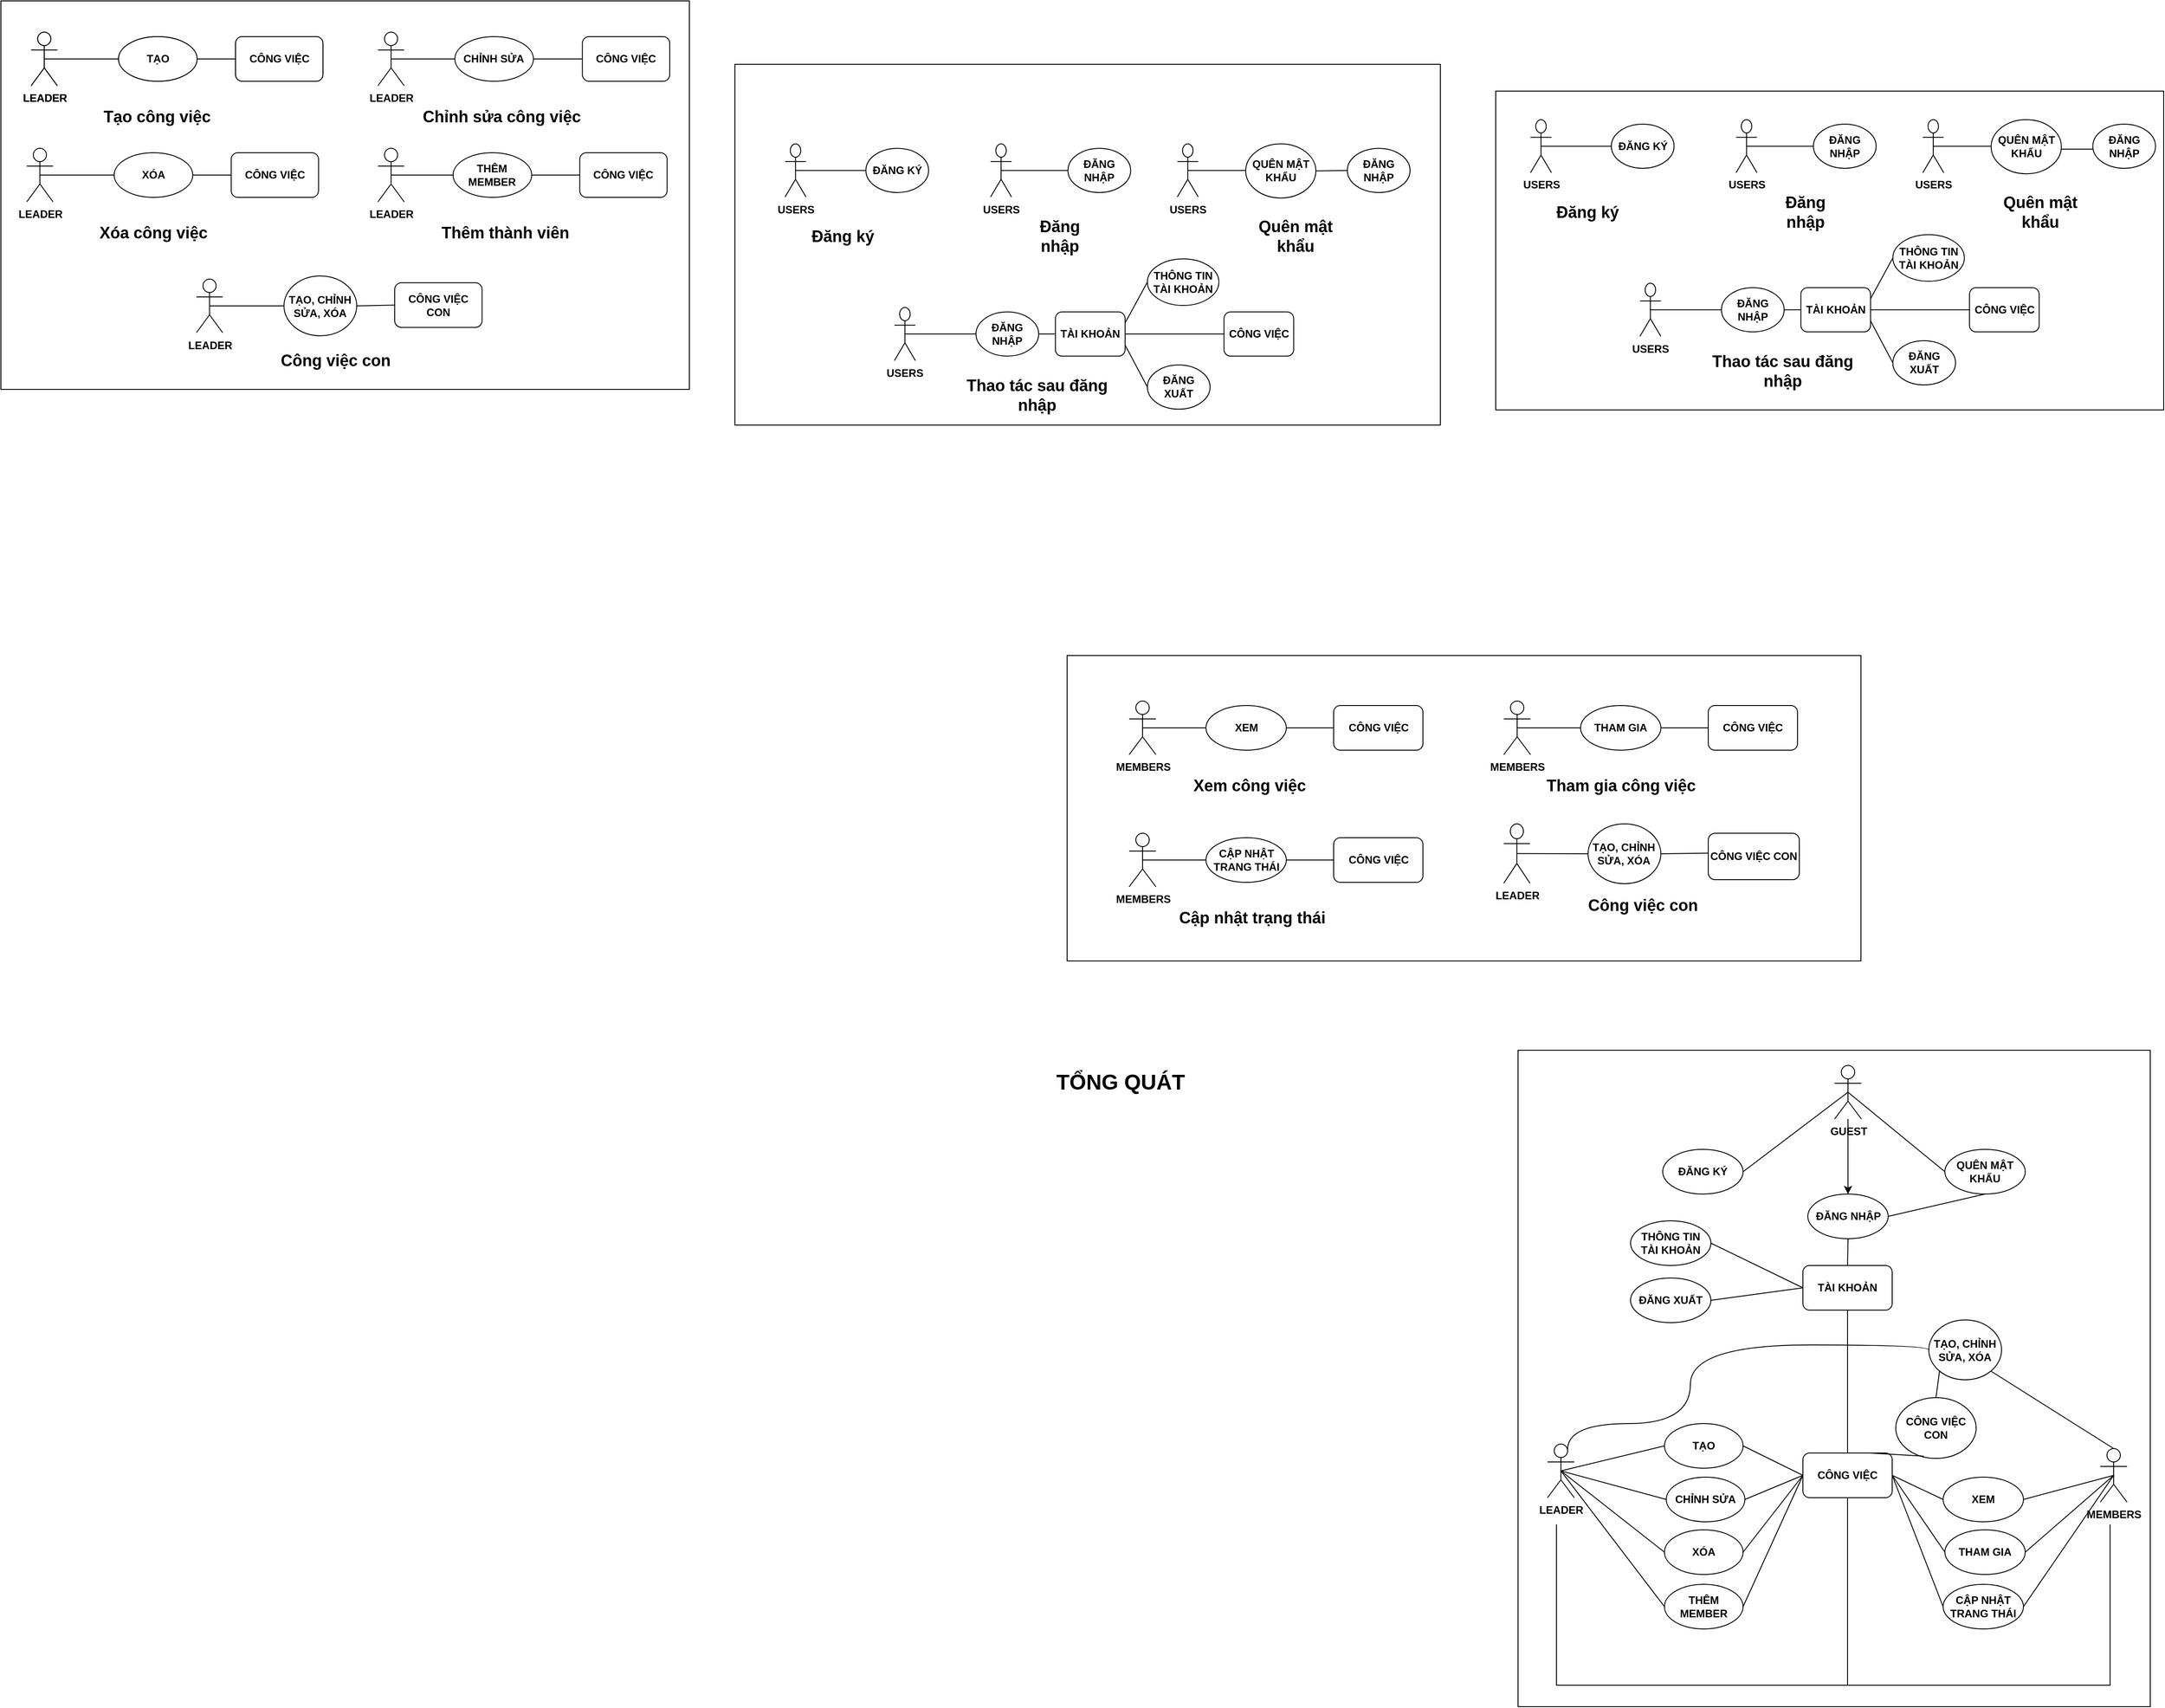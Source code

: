 <mxfile version="24.7.17">
  <diagram name="Trang-1" id="Cjf59mMrRFcgfrY6k5yc">
    <mxGraphModel dx="1932" dy="1755" grid="0" gridSize="10" guides="1" tooltips="1" connect="1" arrows="1" fold="1" page="1" pageScale="1" pageWidth="827" pageHeight="1169" math="0" shadow="0">
      <root>
        <mxCell id="0" />
        <mxCell id="1" parent="0" />
        <mxCell id="7dTrMl_9M9q2_53pHw2a-132" value="" style="rounded=0;whiteSpace=wrap;html=1;" vertex="1" parent="1">
          <mxGeometry x="382" y="-261" width="889" height="342" as="geometry" />
        </mxCell>
        <mxCell id="7dTrMl_9M9q2_53pHw2a-129" value="" style="rounded=0;whiteSpace=wrap;html=1;" vertex="1" parent="1">
          <mxGeometry x="-812" y="-994" width="771" height="435" as="geometry" />
        </mxCell>
        <mxCell id="7dTrMl_9M9q2_53pHw2a-115" value="" style="rounded=0;whiteSpace=wrap;html=1;" vertex="1" parent="1">
          <mxGeometry x="862" y="-893" width="748" height="357" as="geometry" />
        </mxCell>
        <mxCell id="T9U4SRybi1oTdA9EFfTc-88" value="MEMBERS" style="shape=umlActor;verticalLabelPosition=bottom;verticalAlign=top;html=1;outlineConnect=0;fontStyle=1;labelBackgroundColor=none;rounded=1;" parent="1" vertex="1">
          <mxGeometry x="451.5" y="-210" width="30" height="60" as="geometry" />
        </mxCell>
        <mxCell id="T9U4SRybi1oTdA9EFfTc-89" value="XEM" style="ellipse;whiteSpace=wrap;html=1;fontStyle=1;labelBackgroundColor=none;rounded=1;" parent="1" vertex="1">
          <mxGeometry x="537.5" y="-205" width="90" height="50" as="geometry" />
        </mxCell>
        <mxCell id="T9U4SRybi1oTdA9EFfTc-90" value="&lt;b&gt;CÔNG VIỆC&lt;/b&gt;" style="rounded=1;whiteSpace=wrap;html=1;labelBackgroundColor=none;" parent="1" vertex="1">
          <mxGeometry x="680.5" y="-205" width="100" height="50" as="geometry" />
        </mxCell>
        <mxCell id="T9U4SRybi1oTdA9EFfTc-98" value="" style="endArrow=none;html=1;rounded=0;exitX=0.5;exitY=0.5;exitDx=0;exitDy=0;exitPerimeter=0;entryX=0;entryY=0.5;entryDx=0;entryDy=0;" parent="1" source="T9U4SRybi1oTdA9EFfTc-88" target="T9U4SRybi1oTdA9EFfTc-89" edge="1">
          <mxGeometry width="50" height="50" relative="1" as="geometry">
            <mxPoint x="821.5" y="-210" as="sourcePoint" />
            <mxPoint x="871.5" y="-260" as="targetPoint" />
          </mxGeometry>
        </mxCell>
        <mxCell id="T9U4SRybi1oTdA9EFfTc-99" value="" style="endArrow=none;html=1;rounded=0;exitX=1;exitY=0.5;exitDx=0;exitDy=0;entryX=0;entryY=0.5;entryDx=0;entryDy=0;" parent="1" source="T9U4SRybi1oTdA9EFfTc-89" target="T9U4SRybi1oTdA9EFfTc-90" edge="1">
          <mxGeometry width="50" height="50" relative="1" as="geometry">
            <mxPoint x="821.5" y="-210" as="sourcePoint" />
            <mxPoint x="871.5" y="-260" as="targetPoint" />
          </mxGeometry>
        </mxCell>
        <mxCell id="T9U4SRybi1oTdA9EFfTc-100" value="MEMBERS" style="shape=umlActor;verticalLabelPosition=bottom;verticalAlign=top;html=1;outlineConnect=0;fontStyle=1;labelBackgroundColor=none;rounded=1;" parent="1" vertex="1">
          <mxGeometry x="871" y="-210" width="30" height="60" as="geometry" />
        </mxCell>
        <mxCell id="T9U4SRybi1oTdA9EFfTc-101" value="THAM GIA" style="ellipse;whiteSpace=wrap;html=1;fontStyle=1;labelBackgroundColor=none;rounded=1;" parent="1" vertex="1">
          <mxGeometry x="957" y="-205" width="90" height="50" as="geometry" />
        </mxCell>
        <mxCell id="T9U4SRybi1oTdA9EFfTc-102" value="&lt;b&gt;CÔNG VIỆC&lt;/b&gt;" style="rounded=1;whiteSpace=wrap;html=1;labelBackgroundColor=none;" parent="1" vertex="1">
          <mxGeometry x="1100" y="-205" width="100" height="50" as="geometry" />
        </mxCell>
        <mxCell id="T9U4SRybi1oTdA9EFfTc-103" value="" style="endArrow=none;html=1;rounded=0;exitX=0.5;exitY=0.5;exitDx=0;exitDy=0;exitPerimeter=0;entryX=0;entryY=0.5;entryDx=0;entryDy=0;" parent="1" source="T9U4SRybi1oTdA9EFfTc-100" target="T9U4SRybi1oTdA9EFfTc-101" edge="1">
          <mxGeometry width="50" height="50" relative="1" as="geometry">
            <mxPoint x="1241" y="-210" as="sourcePoint" />
            <mxPoint x="1291" y="-260" as="targetPoint" />
          </mxGeometry>
        </mxCell>
        <mxCell id="T9U4SRybi1oTdA9EFfTc-104" value="" style="endArrow=none;html=1;rounded=0;exitX=1;exitY=0.5;exitDx=0;exitDy=0;entryX=0;entryY=0.5;entryDx=0;entryDy=0;" parent="1" source="T9U4SRybi1oTdA9EFfTc-101" target="T9U4SRybi1oTdA9EFfTc-102" edge="1">
          <mxGeometry width="50" height="50" relative="1" as="geometry">
            <mxPoint x="1241" y="-210" as="sourcePoint" />
            <mxPoint x="1291" y="-260" as="targetPoint" />
          </mxGeometry>
        </mxCell>
        <mxCell id="T9U4SRybi1oTdA9EFfTc-105" value="MEMBERS" style="shape=umlActor;verticalLabelPosition=bottom;verticalAlign=top;html=1;outlineConnect=0;fontStyle=1;labelBackgroundColor=none;rounded=1;" parent="1" vertex="1">
          <mxGeometry x="451.5" y="-62" width="30" height="60" as="geometry" />
        </mxCell>
        <mxCell id="T9U4SRybi1oTdA9EFfTc-106" value="CẬP NHẬT TRANG THÁI" style="ellipse;whiteSpace=wrap;html=1;fontStyle=1;labelBackgroundColor=none;rounded=1;" parent="1" vertex="1">
          <mxGeometry x="537.5" y="-57" width="90" height="50" as="geometry" />
        </mxCell>
        <mxCell id="T9U4SRybi1oTdA9EFfTc-107" value="&lt;b&gt;CÔNG VIỆC&lt;/b&gt;" style="rounded=1;whiteSpace=wrap;html=1;labelBackgroundColor=none;" parent="1" vertex="1">
          <mxGeometry x="680.5" y="-57" width="100" height="50" as="geometry" />
        </mxCell>
        <mxCell id="T9U4SRybi1oTdA9EFfTc-108" value="" style="endArrow=none;html=1;rounded=0;exitX=0.5;exitY=0.5;exitDx=0;exitDy=0;exitPerimeter=0;entryX=0;entryY=0.5;entryDx=0;entryDy=0;" parent="1" source="T9U4SRybi1oTdA9EFfTc-105" target="T9U4SRybi1oTdA9EFfTc-106" edge="1">
          <mxGeometry width="50" height="50" relative="1" as="geometry">
            <mxPoint x="821.5" y="-62" as="sourcePoint" />
            <mxPoint x="871.5" y="-112" as="targetPoint" />
          </mxGeometry>
        </mxCell>
        <mxCell id="T9U4SRybi1oTdA9EFfTc-109" value="" style="endArrow=none;html=1;rounded=0;exitX=1;exitY=0.5;exitDx=0;exitDy=0;entryX=0;entryY=0.5;entryDx=0;entryDy=0;" parent="1" source="T9U4SRybi1oTdA9EFfTc-106" target="T9U4SRybi1oTdA9EFfTc-107" edge="1">
          <mxGeometry width="50" height="50" relative="1" as="geometry">
            <mxPoint x="821.5" y="-62" as="sourcePoint" />
            <mxPoint x="871.5" y="-112" as="targetPoint" />
          </mxGeometry>
        </mxCell>
        <mxCell id="T9U4SRybi1oTdA9EFfTc-110" value="&lt;b&gt;Xem công việc&lt;/b&gt;" style="text;html=1;align=center;verticalAlign=middle;whiteSpace=wrap;rounded=0;fontSize=18;" parent="1" vertex="1">
          <mxGeometry x="481.5" y="-130" width="209" height="30" as="geometry" />
        </mxCell>
        <mxCell id="T9U4SRybi1oTdA9EFfTc-111" value="&lt;b&gt;Tham gia công việc&lt;/b&gt;" style="text;html=1;align=center;verticalAlign=middle;whiteSpace=wrap;rounded=0;fontSize=18;" parent="1" vertex="1">
          <mxGeometry x="897.5" y="-130" width="209" height="30" as="geometry" />
        </mxCell>
        <mxCell id="T9U4SRybi1oTdA9EFfTc-112" value="&lt;b&gt;Cập nhật trạng thái&lt;/b&gt;" style="text;html=1;align=center;verticalAlign=middle;whiteSpace=wrap;rounded=0;fontSize=18;" parent="1" vertex="1">
          <mxGeometry x="485" y="18" width="209" height="30" as="geometry" />
        </mxCell>
        <mxCell id="NyZVsVjCyX6tZCDhZkYl-84" value="&lt;b&gt;TỔNG QUÁT&lt;/b&gt;" style="text;html=1;align=center;verticalAlign=middle;whiteSpace=wrap;rounded=0;fontSize=24;" parent="1" vertex="1">
          <mxGeometry x="273.249" y="202" width="337.509" height="30" as="geometry" />
        </mxCell>
        <mxCell id="7dTrMl_9M9q2_53pHw2a-6" value="" style="group" vertex="1" connectable="0" parent="1">
          <mxGeometry x="10" y="-923" width="790" height="404" as="geometry" />
        </mxCell>
        <mxCell id="7dTrMl_9M9q2_53pHw2a-5" value="" style="rounded=0;whiteSpace=wrap;html=1;" vertex="1" parent="7dTrMl_9M9q2_53pHw2a-6">
          <mxGeometry width="790" height="404" as="geometry" />
        </mxCell>
        <mxCell id="T9U4SRybi1oTdA9EFfTc-4" value="USERS" style="shape=umlActor;verticalLabelPosition=bottom;verticalAlign=top;html=1;outlineConnect=0;fontStyle=1;labelBackgroundColor=none;rounded=1;" parent="7dTrMl_9M9q2_53pHw2a-6" vertex="1">
          <mxGeometry x="56.178" y="89.118" width="23.407" height="59.412" as="geometry" />
        </mxCell>
        <mxCell id="T9U4SRybi1oTdA9EFfTc-6" value="&lt;b&gt;ĐĂNG KÝ&lt;/b&gt;" style="ellipse;whiteSpace=wrap;html=1;labelBackgroundColor=none;rounded=1;" parent="7dTrMl_9M9q2_53pHw2a-6" vertex="1">
          <mxGeometry x="146.686" y="94.069" width="70.222" height="49.51" as="geometry" />
        </mxCell>
        <mxCell id="T9U4SRybi1oTdA9EFfTc-7" value="" style="endArrow=none;html=1;rounded=0;exitX=0.5;exitY=0.5;exitDx=0;exitDy=0;exitPerimeter=0;entryX=0;entryY=0.5;entryDx=0;entryDy=0;" parent="7dTrMl_9M9q2_53pHw2a-6" source="T9U4SRybi1oTdA9EFfTc-4" target="T9U4SRybi1oTdA9EFfTc-6" edge="1">
          <mxGeometry width="50" height="50" relative="1" as="geometry">
            <mxPoint x="100.652" y="99.02" as="sourcePoint" />
            <mxPoint x="139.664" y="49.51" as="targetPoint" />
          </mxGeometry>
        </mxCell>
        <mxCell id="T9U4SRybi1oTdA9EFfTc-10" value="USERS" style="shape=umlActor;verticalLabelPosition=bottom;verticalAlign=top;html=1;outlineConnect=0;fontStyle=1;labelBackgroundColor=none;rounded=1;" parent="7dTrMl_9M9q2_53pHw2a-6" vertex="1">
          <mxGeometry x="286.351" y="89.118" width="23.407" height="59.412" as="geometry" />
        </mxCell>
        <mxCell id="T9U4SRybi1oTdA9EFfTc-12" value="" style="endArrow=none;html=1;rounded=0;exitX=0.5;exitY=0.5;exitDx=0;exitDy=0;exitPerimeter=0;entryX=0;entryY=0.5;entryDx=0;entryDy=0;" parent="7dTrMl_9M9q2_53pHw2a-6" source="T9U4SRybi1oTdA9EFfTc-10" edge="1">
          <mxGeometry width="50" height="50" relative="1" as="geometry">
            <mxPoint x="330.044" y="99.02" as="sourcePoint" />
            <mxPoint x="376.079" y="118.824" as="targetPoint" />
          </mxGeometry>
        </mxCell>
        <mxCell id="T9U4SRybi1oTdA9EFfTc-14" value="&lt;b&gt;ĐĂNG NHẬP&lt;/b&gt;" style="ellipse;whiteSpace=wrap;html=1;labelBackgroundColor=none;rounded=1;" parent="7dTrMl_9M9q2_53pHw2a-6" vertex="1">
          <mxGeometry x="372.958" y="94.069" width="70.222" height="49.51" as="geometry" />
        </mxCell>
        <mxCell id="T9U4SRybi1oTdA9EFfTc-22" value="USERS" style="shape=umlActor;verticalLabelPosition=bottom;verticalAlign=top;html=1;outlineConnect=0;fontStyle=1;labelBackgroundColor=none;rounded=1;" parent="7dTrMl_9M9q2_53pHw2a-6" vertex="1">
          <mxGeometry x="495.457" y="89.118" width="23.407" height="59.412" as="geometry" />
        </mxCell>
        <mxCell id="T9U4SRybi1oTdA9EFfTc-24" value="" style="endArrow=none;html=1;rounded=0;exitX=0.5;exitY=0.5;exitDx=0;exitDy=0;exitPerimeter=0;entryX=0;entryY=0.5;entryDx=0;entryDy=0;" parent="7dTrMl_9M9q2_53pHw2a-6" source="T9U4SRybi1oTdA9EFfTc-22" edge="1">
          <mxGeometry width="50" height="50" relative="1" as="geometry">
            <mxPoint x="537.59" y="99.02" as="sourcePoint" />
            <mxPoint x="583.625" y="118.824" as="targetPoint" />
          </mxGeometry>
        </mxCell>
        <mxCell id="T9U4SRybi1oTdA9EFfTc-26" value="&lt;b&gt;QUÊN MẬT KHẨU&lt;/b&gt;" style="ellipse;whiteSpace=wrap;html=1;labelBackgroundColor=none;rounded=1;" parent="7dTrMl_9M9q2_53pHw2a-6" vertex="1">
          <mxGeometry x="572" y="89.12" width="78.6" height="60.58" as="geometry" />
        </mxCell>
        <mxCell id="T9U4SRybi1oTdA9EFfTc-27" value="&lt;b&gt;ĐĂNG NHẬP&lt;/b&gt;" style="ellipse;whiteSpace=wrap;html=1;labelBackgroundColor=none;rounded=1;" parent="7dTrMl_9M9q2_53pHw2a-6" vertex="1">
          <mxGeometry x="685.837" y="94.069" width="70.222" height="49.51" as="geometry" />
        </mxCell>
        <mxCell id="T9U4SRybi1oTdA9EFfTc-28" value="" style="endArrow=none;html=1;rounded=0;exitX=1;exitY=0.5;exitDx=0;exitDy=0;entryX=0;entryY=0.5;entryDx=0;entryDy=0;" parent="7dTrMl_9M9q2_53pHw2a-6" source="T9U4SRybi1oTdA9EFfTc-26" target="T9U4SRybi1oTdA9EFfTc-27" edge="1">
          <mxGeometry width="50" height="50" relative="1" as="geometry">
            <mxPoint x="654.627" y="74.265" as="sourcePoint" />
            <mxPoint x="693.64" y="24.755" as="targetPoint" />
          </mxGeometry>
        </mxCell>
        <mxCell id="T9U4SRybi1oTdA9EFfTc-29" value="&lt;b style=&quot;font-size: 18px;&quot;&gt;Đăng ký&lt;/b&gt;" style="text;html=1;align=center;verticalAlign=middle;whiteSpace=wrap;rounded=0;fontSize=18;" parent="7dTrMl_9M9q2_53pHw2a-6" vertex="1">
          <mxGeometry x="79.585" y="178.235" width="81.926" height="29.706" as="geometry" />
        </mxCell>
        <mxCell id="T9U4SRybi1oTdA9EFfTc-30" value="&lt;b style=&quot;font-size: 18px;&quot;&gt;Đăng nhập&lt;/b&gt;" style="text;html=1;align=center;verticalAlign=middle;whiteSpace=wrap;rounded=0;fontSize=18;" parent="7dTrMl_9M9q2_53pHw2a-6" vertex="1">
          <mxGeometry x="323.022" y="178.235" width="81.926" height="29.706" as="geometry" />
        </mxCell>
        <mxCell id="T9U4SRybi1oTdA9EFfTc-31" value="&lt;b style=&quot;font-size: 18px;&quot;&gt;Quên mật khẩu&lt;/b&gt;" style="text;html=1;align=center;verticalAlign=middle;whiteSpace=wrap;rounded=0;fontSize=18;" parent="7dTrMl_9M9q2_53pHw2a-6" vertex="1">
          <mxGeometry x="574.652" y="178.235" width="106.114" height="29.706" as="geometry" />
        </mxCell>
        <mxCell id="T9U4SRybi1oTdA9EFfTc-33" value="USERS" style="shape=umlActor;verticalLabelPosition=bottom;verticalAlign=top;html=1;outlineConnect=0;fontStyle=1;labelBackgroundColor=none;rounded=1;" parent="7dTrMl_9M9q2_53pHw2a-6" vertex="1">
          <mxGeometry x="178.677" y="272.304" width="23.407" height="59.412" as="geometry" />
        </mxCell>
        <mxCell id="T9U4SRybi1oTdA9EFfTc-34" value="" style="endArrow=none;html=1;rounded=0;exitX=0.5;exitY=0.5;exitDx=0;exitDy=0;exitPerimeter=0;entryX=0;entryY=0.5;entryDx=0;entryDy=0;" parent="7dTrMl_9M9q2_53pHw2a-6" source="T9U4SRybi1oTdA9EFfTc-33" edge="1">
          <mxGeometry width="50" height="50" relative="1" as="geometry">
            <mxPoint x="191.941" y="257.451" as="sourcePoint" />
            <mxPoint x="273.086" y="302.01" as="targetPoint" />
          </mxGeometry>
        </mxCell>
        <mxCell id="T9U4SRybi1oTdA9EFfTc-36" value="&lt;b&gt;ĐĂNG NHẬP&lt;/b&gt;" style="ellipse;whiteSpace=wrap;html=1;labelBackgroundColor=none;rounded=1;" parent="7dTrMl_9M9q2_53pHw2a-6" vertex="1">
          <mxGeometry x="269.965" y="277.255" width="70.222" height="49.51" as="geometry" />
        </mxCell>
        <mxCell id="T9U4SRybi1oTdA9EFfTc-37" value="&lt;b&gt;TÀI KHOẢN&lt;/b&gt;" style="rounded=1;whiteSpace=wrap;html=1;labelBackgroundColor=none;" parent="7dTrMl_9M9q2_53pHw2a-6" vertex="1">
          <mxGeometry x="358.914" y="277.255" width="78.025" height="49.51" as="geometry" />
        </mxCell>
        <mxCell id="T9U4SRybi1oTdA9EFfTc-38" value="" style="endArrow=none;html=1;rounded=0;exitX=1;exitY=0.5;exitDx=0;exitDy=0;entryX=0;entryY=0.5;entryDx=0;entryDy=0;" parent="7dTrMl_9M9q2_53pHw2a-6" source="T9U4SRybi1oTdA9EFfTc-36" target="T9U4SRybi1oTdA9EFfTc-37" edge="1">
          <mxGeometry width="50" height="50" relative="1" as="geometry">
            <mxPoint x="370.617" y="480.245" as="sourcePoint" />
            <mxPoint x="409.63" y="430.735" as="targetPoint" />
          </mxGeometry>
        </mxCell>
        <mxCell id="T9U4SRybi1oTdA9EFfTc-39" value="THÔNG TIN TÀI KHOẢN" style="ellipse;whiteSpace=wrap;html=1;fontStyle=1;labelBackgroundColor=none;rounded=1;" parent="7dTrMl_9M9q2_53pHw2a-6" vertex="1">
          <mxGeometry x="461.91" y="217.84" width="80.09" height="52.16" as="geometry" />
        </mxCell>
        <mxCell id="T9U4SRybi1oTdA9EFfTc-40" value="ĐĂNG XUẤT" style="ellipse;whiteSpace=wrap;html=1;fontStyle=1;labelBackgroundColor=none;rounded=1;" parent="7dTrMl_9M9q2_53pHw2a-6" vertex="1">
          <mxGeometry x="461.906" y="336.667" width="70.222" height="49.51" as="geometry" />
        </mxCell>
        <mxCell id="T9U4SRybi1oTdA9EFfTc-41" value="" style="endArrow=none;html=1;rounded=0;exitX=1;exitY=0.25;exitDx=0;exitDy=0;entryX=0;entryY=0.5;entryDx=0;entryDy=0;" parent="7dTrMl_9M9q2_53pHw2a-6" source="T9U4SRybi1oTdA9EFfTc-37" target="T9U4SRybi1oTdA9EFfTc-39" edge="1">
          <mxGeometry width="50" height="50" relative="1" as="geometry">
            <mxPoint x="360.474" y="247.549" as="sourcePoint" />
            <mxPoint x="399.486" y="198.039" as="targetPoint" />
          </mxGeometry>
        </mxCell>
        <mxCell id="T9U4SRybi1oTdA9EFfTc-42" value="" style="endArrow=none;html=1;rounded=0;exitX=1;exitY=0.75;exitDx=0;exitDy=0;entryX=0;entryY=0.5;entryDx=0;entryDy=0;" parent="7dTrMl_9M9q2_53pHw2a-6" source="T9U4SRybi1oTdA9EFfTc-37" target="T9U4SRybi1oTdA9EFfTc-40" edge="1">
          <mxGeometry width="50" height="50" relative="1" as="geometry">
            <mxPoint x="360.474" y="247.549" as="sourcePoint" />
            <mxPoint x="399.486" y="198.039" as="targetPoint" />
          </mxGeometry>
        </mxCell>
        <mxCell id="T9U4SRybi1oTdA9EFfTc-43" value="&lt;b style=&quot;font-size: 18px;&quot;&gt;Thao tác sau đăng nhập&lt;/b&gt;" style="text;html=1;align=center;verticalAlign=middle;whiteSpace=wrap;rounded=0;fontSize=18;" parent="7dTrMl_9M9q2_53pHw2a-6" vertex="1">
          <mxGeometry x="257.481" y="356.471" width="163.072" height="29.706" as="geometry" />
        </mxCell>
        <mxCell id="T9U4SRybi1oTdA9EFfTc-44" value="&lt;b&gt;CÔNG VIỆC&lt;/b&gt;" style="rounded=1;whiteSpace=wrap;html=1;labelBackgroundColor=none;" parent="7dTrMl_9M9q2_53pHw2a-6" vertex="1">
          <mxGeometry x="547.733" y="277.255" width="78.025" height="49.51" as="geometry" />
        </mxCell>
        <mxCell id="T9U4SRybi1oTdA9EFfTc-45" value="" style="endArrow=none;html=1;rounded=0;exitX=1;exitY=0.5;exitDx=0;exitDy=0;entryX=0;entryY=0.5;entryDx=0;entryDy=0;" parent="7dTrMl_9M9q2_53pHw2a-6" source="T9U4SRybi1oTdA9EFfTc-37" edge="1">
          <mxGeometry width="50" height="50" relative="1" as="geometry">
            <mxPoint x="376.079" y="465.392" as="sourcePoint" />
            <mxPoint x="547.733" y="302.01" as="targetPoint" />
          </mxGeometry>
        </mxCell>
        <mxCell id="7dTrMl_9M9q2_53pHw2a-18" value="" style="group" vertex="1" connectable="0" parent="1">
          <mxGeometry x="887" y="181" width="708" height="735" as="geometry" />
        </mxCell>
        <mxCell id="7dTrMl_9M9q2_53pHw2a-17" value="" style="rounded=0;whiteSpace=wrap;html=1;" vertex="1" parent="7dTrMl_9M9q2_53pHw2a-18">
          <mxGeometry width="708" height="735" as="geometry" />
        </mxCell>
        <mxCell id="7dTrMl_9M9q2_53pHw2a-1" value="" style="edgeStyle=orthogonalEdgeStyle;rounded=0;orthogonalLoop=1;jettySize=auto;html=1;" edge="1" parent="7dTrMl_9M9q2_53pHw2a-18" source="NyZVsVjCyX6tZCDhZkYl-1" target="NyZVsVjCyX6tZCDhZkYl-3">
          <mxGeometry relative="1" as="geometry" />
        </mxCell>
        <mxCell id="7dTrMl_9M9q2_53pHw2a-2" value="" style="edgeStyle=orthogonalEdgeStyle;rounded=0;orthogonalLoop=1;jettySize=auto;html=1;" edge="1" parent="7dTrMl_9M9q2_53pHw2a-18" source="NyZVsVjCyX6tZCDhZkYl-1" target="NyZVsVjCyX6tZCDhZkYl-3">
          <mxGeometry relative="1" as="geometry" />
        </mxCell>
        <mxCell id="NyZVsVjCyX6tZCDhZkYl-1" value="GUEST" style="shape=umlActor;verticalLabelPosition=bottom;verticalAlign=top;html=1;outlineConnect=0;fontStyle=1;labelBackgroundColor=none;rounded=1;" parent="7dTrMl_9M9q2_53pHw2a-18" vertex="1">
          <mxGeometry x="354.5" y="17" width="30" height="60" as="geometry" />
        </mxCell>
        <mxCell id="NyZVsVjCyX6tZCDhZkYl-2" value="&lt;b&gt;ĐĂNG KÝ&lt;/b&gt;" style="ellipse;whiteSpace=wrap;html=1;labelBackgroundColor=none;rounded=1;" parent="7dTrMl_9M9q2_53pHw2a-18" vertex="1">
          <mxGeometry x="162" y="111" width="90" height="50" as="geometry" />
        </mxCell>
        <mxCell id="NyZVsVjCyX6tZCDhZkYl-3" value="&lt;b&gt;ĐĂNG NHẬP&lt;/b&gt;" style="ellipse;whiteSpace=wrap;html=1;labelBackgroundColor=none;rounded=1;" parent="7dTrMl_9M9q2_53pHw2a-18" vertex="1">
          <mxGeometry x="324.5" y="161" width="90" height="50" as="geometry" />
        </mxCell>
        <mxCell id="NyZVsVjCyX6tZCDhZkYl-4" value="&lt;b&gt;QUÊN MẬT KHẨU&lt;/b&gt;" style="ellipse;whiteSpace=wrap;html=1;labelBackgroundColor=none;rounded=1;" parent="7dTrMl_9M9q2_53pHw2a-18" vertex="1">
          <mxGeometry x="478" y="111" width="90" height="50" as="geometry" />
        </mxCell>
        <mxCell id="NyZVsVjCyX6tZCDhZkYl-5" value="" style="endArrow=none;html=1;rounded=0;exitX=0.5;exitY=0.5;exitDx=0;exitDy=0;exitPerimeter=0;entryX=1;entryY=0.5;entryDx=0;entryDy=0;" parent="7dTrMl_9M9q2_53pHw2a-18" source="NyZVsVjCyX6tZCDhZkYl-1" target="NyZVsVjCyX6tZCDhZkYl-2" edge="1">
          <mxGeometry width="50" height="50" relative="1" as="geometry">
            <mxPoint x="73" y="171" as="sourcePoint" />
            <mxPoint x="123" y="121" as="targetPoint" />
          </mxGeometry>
        </mxCell>
        <mxCell id="NyZVsVjCyX6tZCDhZkYl-7" value="" style="endArrow=none;html=1;rounded=0;exitX=0.5;exitY=0.5;exitDx=0;exitDy=0;exitPerimeter=0;entryX=0;entryY=0.5;entryDx=0;entryDy=0;" parent="7dTrMl_9M9q2_53pHw2a-18" source="NyZVsVjCyX6tZCDhZkYl-1" target="NyZVsVjCyX6tZCDhZkYl-4" edge="1">
          <mxGeometry width="50" height="50" relative="1" as="geometry">
            <mxPoint x="323" y="231" as="sourcePoint" />
            <mxPoint x="373" y="181" as="targetPoint" />
          </mxGeometry>
        </mxCell>
        <mxCell id="NyZVsVjCyX6tZCDhZkYl-8" value="" style="endArrow=none;html=1;rounded=0;exitX=0.5;exitY=1;exitDx=0;exitDy=0;entryX=1;entryY=0.5;entryDx=0;entryDy=0;" parent="7dTrMl_9M9q2_53pHw2a-18" source="NyZVsVjCyX6tZCDhZkYl-4" target="NyZVsVjCyX6tZCDhZkYl-3" edge="1">
          <mxGeometry width="50" height="50" relative="1" as="geometry">
            <mxPoint x="323" y="231" as="sourcePoint" />
            <mxPoint x="373" y="181" as="targetPoint" />
          </mxGeometry>
        </mxCell>
        <mxCell id="NyZVsVjCyX6tZCDhZkYl-9" value="&lt;b&gt;TÀI KHOẢN&lt;/b&gt;" style="rounded=1;whiteSpace=wrap;html=1;labelBackgroundColor=none;" parent="7dTrMl_9M9q2_53pHw2a-18" vertex="1">
          <mxGeometry x="319" y="241" width="100" height="50" as="geometry" />
        </mxCell>
        <mxCell id="NyZVsVjCyX6tZCDhZkYl-10" value="" style="endArrow=none;html=1;rounded=0;exitX=0.5;exitY=1;exitDx=0;exitDy=0;entryX=0.5;entryY=0;entryDx=0;entryDy=0;" parent="7dTrMl_9M9q2_53pHw2a-18" source="NyZVsVjCyX6tZCDhZkYl-3" target="NyZVsVjCyX6tZCDhZkYl-9" edge="1">
          <mxGeometry width="50" height="50" relative="1" as="geometry">
            <mxPoint x="353" y="341" as="sourcePoint" />
            <mxPoint x="403" y="291" as="targetPoint" />
          </mxGeometry>
        </mxCell>
        <mxCell id="NyZVsVjCyX6tZCDhZkYl-11" value="THÔNG TIN TÀI KHOẢN" style="ellipse;whiteSpace=wrap;html=1;fontStyle=1;labelBackgroundColor=none;rounded=1;" parent="7dTrMl_9M9q2_53pHw2a-18" vertex="1">
          <mxGeometry x="126" y="191" width="90" height="50" as="geometry" />
        </mxCell>
        <mxCell id="NyZVsVjCyX6tZCDhZkYl-12" value="ĐĂNG XUẤT" style="ellipse;whiteSpace=wrap;html=1;fontStyle=1;labelBackgroundColor=none;rounded=1;" parent="7dTrMl_9M9q2_53pHw2a-18" vertex="1">
          <mxGeometry x="126" y="255" width="90" height="50" as="geometry" />
        </mxCell>
        <mxCell id="NyZVsVjCyX6tZCDhZkYl-16" value="" style="endArrow=none;html=1;rounded=0;exitX=0;exitY=0.5;exitDx=0;exitDy=0;entryX=1;entryY=0.5;entryDx=0;entryDy=0;" parent="7dTrMl_9M9q2_53pHw2a-18" source="NyZVsVjCyX6tZCDhZkYl-9" target="NyZVsVjCyX6tZCDhZkYl-11" edge="1">
          <mxGeometry width="50" height="50" relative="1" as="geometry">
            <mxPoint x="353" y="281" as="sourcePoint" />
            <mxPoint x="403" y="231" as="targetPoint" />
          </mxGeometry>
        </mxCell>
        <mxCell id="NyZVsVjCyX6tZCDhZkYl-17" value="" style="endArrow=none;html=1;rounded=0;exitX=0;exitY=0.5;exitDx=0;exitDy=0;entryX=1;entryY=0.5;entryDx=0;entryDy=0;" parent="7dTrMl_9M9q2_53pHw2a-18" source="NyZVsVjCyX6tZCDhZkYl-9" target="NyZVsVjCyX6tZCDhZkYl-12" edge="1">
          <mxGeometry width="50" height="50" relative="1" as="geometry">
            <mxPoint x="107" y="316" as="sourcePoint" />
            <mxPoint x="68" y="281" as="targetPoint" />
          </mxGeometry>
        </mxCell>
        <mxCell id="NyZVsVjCyX6tZCDhZkYl-18" value="&lt;b&gt;CÔNG VIỆC&lt;/b&gt;" style="rounded=1;whiteSpace=wrap;html=1;labelBackgroundColor=none;" parent="7dTrMl_9M9q2_53pHw2a-18" vertex="1">
          <mxGeometry x="319" y="451" width="100" height="50" as="geometry" />
        </mxCell>
        <mxCell id="NyZVsVjCyX6tZCDhZkYl-19" value="" style="endArrow=none;html=1;rounded=0;exitX=0.5;exitY=1;exitDx=0;exitDy=0;entryX=0.5;entryY=0;entryDx=0;entryDy=0;" parent="7dTrMl_9M9q2_53pHw2a-18" source="NyZVsVjCyX6tZCDhZkYl-9" target="NyZVsVjCyX6tZCDhZkYl-18" edge="1">
          <mxGeometry width="50" height="50" relative="1" as="geometry">
            <mxPoint x="373" y="321" as="sourcePoint" />
            <mxPoint x="423" y="271" as="targetPoint" />
          </mxGeometry>
        </mxCell>
        <mxCell id="NyZVsVjCyX6tZCDhZkYl-20" value="MEMBERS" style="shape=umlActor;verticalLabelPosition=bottom;verticalAlign=top;html=1;outlineConnect=0;fontStyle=1;labelBackgroundColor=none;rounded=1;" parent="7dTrMl_9M9q2_53pHw2a-18" vertex="1">
          <mxGeometry x="652" y="446" width="30" height="60" as="geometry" />
        </mxCell>
        <mxCell id="NyZVsVjCyX6tZCDhZkYl-21" value="LEADER" style="shape=umlActor;verticalLabelPosition=bottom;verticalAlign=top;html=1;outlineConnect=0;fontStyle=1;labelBackgroundColor=none;rounded=1;" parent="7dTrMl_9M9q2_53pHw2a-18" vertex="1">
          <mxGeometry x="33" y="441" width="30" height="60" as="geometry" />
        </mxCell>
        <mxCell id="NyZVsVjCyX6tZCDhZkYl-24" value="&lt;b&gt;TẠO&lt;/b&gt;" style="ellipse;whiteSpace=wrap;html=1;labelBackgroundColor=none;rounded=1;" parent="7dTrMl_9M9q2_53pHw2a-18" vertex="1">
          <mxGeometry x="163.955" y="418" width="88.046" height="50" as="geometry" />
        </mxCell>
        <mxCell id="NyZVsVjCyX6tZCDhZkYl-58" value="&lt;b&gt;CHỈNH SỬA&lt;/b&gt;" style="ellipse;whiteSpace=wrap;html=1;labelBackgroundColor=none;rounded=1;" parent="7dTrMl_9M9q2_53pHw2a-18" vertex="1">
          <mxGeometry x="165.997" y="478" width="88.046" height="50" as="geometry" />
        </mxCell>
        <mxCell id="NyZVsVjCyX6tZCDhZkYl-59" value="&lt;b&gt;XÓA&lt;/b&gt;" style="ellipse;whiteSpace=wrap;html=1;labelBackgroundColor=none;rounded=1;" parent="7dTrMl_9M9q2_53pHw2a-18" vertex="1">
          <mxGeometry x="163.954" y="537" width="88.046" height="50" as="geometry" />
        </mxCell>
        <mxCell id="NyZVsVjCyX6tZCDhZkYl-60" value="&lt;b&gt;THÊM MEMBER&lt;/b&gt;" style="ellipse;whiteSpace=wrap;html=1;fontStyle=0;labelBackgroundColor=none;rounded=1;" parent="7dTrMl_9M9q2_53pHw2a-18" vertex="1">
          <mxGeometry x="163.957" y="598" width="88.046" height="50" as="geometry" />
        </mxCell>
        <mxCell id="NyZVsVjCyX6tZCDhZkYl-61" value="" style="endArrow=none;html=1;rounded=0;exitX=0.5;exitY=0.5;exitDx=0;exitDy=0;exitPerimeter=0;entryX=0;entryY=0.5;entryDx=0;entryDy=0;" parent="7dTrMl_9M9q2_53pHw2a-18" source="NyZVsVjCyX6tZCDhZkYl-21" target="NyZVsVjCyX6tZCDhZkYl-24" edge="1">
          <mxGeometry width="50" height="50" relative="1" as="geometry">
            <mxPoint x="283" y="501" as="sourcePoint" />
            <mxPoint x="333" y="451" as="targetPoint" />
          </mxGeometry>
        </mxCell>
        <mxCell id="NyZVsVjCyX6tZCDhZkYl-62" value="" style="endArrow=none;html=1;rounded=0;exitX=0.5;exitY=0.5;exitDx=0;exitDy=0;exitPerimeter=0;entryX=0;entryY=0.5;entryDx=0;entryDy=0;" parent="7dTrMl_9M9q2_53pHw2a-18" source="NyZVsVjCyX6tZCDhZkYl-21" target="NyZVsVjCyX6tZCDhZkYl-58" edge="1">
          <mxGeometry width="50" height="50" relative="1" as="geometry">
            <mxPoint x="58" y="481" as="sourcePoint" />
            <mxPoint x="174" y="386" as="targetPoint" />
          </mxGeometry>
        </mxCell>
        <mxCell id="NyZVsVjCyX6tZCDhZkYl-63" value="" style="endArrow=none;html=1;rounded=0;exitX=0.5;exitY=0.5;exitDx=0;exitDy=0;exitPerimeter=0;entryX=0;entryY=0.5;entryDx=0;entryDy=0;" parent="7dTrMl_9M9q2_53pHw2a-18" source="NyZVsVjCyX6tZCDhZkYl-21" target="NyZVsVjCyX6tZCDhZkYl-59" edge="1">
          <mxGeometry width="50" height="50" relative="1" as="geometry">
            <mxPoint x="68" y="491" as="sourcePoint" />
            <mxPoint x="184" y="396" as="targetPoint" />
          </mxGeometry>
        </mxCell>
        <mxCell id="NyZVsVjCyX6tZCDhZkYl-64" value="" style="endArrow=none;html=1;rounded=0;exitX=0.5;exitY=0.5;exitDx=0;exitDy=0;exitPerimeter=0;entryX=0;entryY=0.5;entryDx=0;entryDy=0;" parent="7dTrMl_9M9q2_53pHw2a-18" source="NyZVsVjCyX6tZCDhZkYl-21" target="NyZVsVjCyX6tZCDhZkYl-60" edge="1">
          <mxGeometry width="50" height="50" relative="1" as="geometry">
            <mxPoint x="78" y="501" as="sourcePoint" />
            <mxPoint x="194" y="406" as="targetPoint" />
          </mxGeometry>
        </mxCell>
        <mxCell id="NyZVsVjCyX6tZCDhZkYl-66" value="" style="endArrow=none;html=1;rounded=0;exitX=1;exitY=0.5;exitDx=0;exitDy=0;entryX=0;entryY=0.5;entryDx=0;entryDy=0;" parent="7dTrMl_9M9q2_53pHw2a-18" source="NyZVsVjCyX6tZCDhZkYl-24" target="NyZVsVjCyX6tZCDhZkYl-18" edge="1">
          <mxGeometry width="50" height="50" relative="1" as="geometry">
            <mxPoint x="373" y="511" as="sourcePoint" />
            <mxPoint x="313" y="391" as="targetPoint" />
          </mxGeometry>
        </mxCell>
        <mxCell id="NyZVsVjCyX6tZCDhZkYl-67" value="" style="endArrow=none;html=1;rounded=0;exitX=1;exitY=0.5;exitDx=0;exitDy=0;entryX=0;entryY=0.5;entryDx=0;entryDy=0;" parent="7dTrMl_9M9q2_53pHw2a-18" source="NyZVsVjCyX6tZCDhZkYl-58" target="NyZVsVjCyX6tZCDhZkYl-18" edge="1">
          <mxGeometry width="50" height="50" relative="1" as="geometry">
            <mxPoint x="262" y="386" as="sourcePoint" />
            <mxPoint x="293" y="441" as="targetPoint" />
          </mxGeometry>
        </mxCell>
        <mxCell id="NyZVsVjCyX6tZCDhZkYl-68" value="" style="endArrow=none;html=1;rounded=0;exitX=1;exitY=0.5;exitDx=0;exitDy=0;entryX=0;entryY=0.5;entryDx=0;entryDy=0;" parent="7dTrMl_9M9q2_53pHw2a-18" source="NyZVsVjCyX6tZCDhZkYl-59" target="NyZVsVjCyX6tZCDhZkYl-18" edge="1">
          <mxGeometry width="50" height="50" relative="1" as="geometry">
            <mxPoint x="272" y="396" as="sourcePoint" />
            <mxPoint x="293" y="521" as="targetPoint" />
          </mxGeometry>
        </mxCell>
        <mxCell id="NyZVsVjCyX6tZCDhZkYl-69" value="" style="endArrow=none;html=1;rounded=0;exitX=1;exitY=0.5;exitDx=0;exitDy=0;entryX=0;entryY=0.5;entryDx=0;entryDy=0;" parent="7dTrMl_9M9q2_53pHw2a-18" source="NyZVsVjCyX6tZCDhZkYl-60" target="NyZVsVjCyX6tZCDhZkYl-18" edge="1">
          <mxGeometry width="50" height="50" relative="1" as="geometry">
            <mxPoint x="282" y="406" as="sourcePoint" />
            <mxPoint x="293" y="581" as="targetPoint" />
          </mxGeometry>
        </mxCell>
        <mxCell id="NyZVsVjCyX6tZCDhZkYl-70" value="XEM" style="ellipse;whiteSpace=wrap;html=1;fontStyle=1;labelBackgroundColor=none;rounded=1;" parent="7dTrMl_9M9q2_53pHw2a-18" vertex="1">
          <mxGeometry x="476" y="478" width="90" height="50" as="geometry" />
        </mxCell>
        <mxCell id="NyZVsVjCyX6tZCDhZkYl-71" value="THAM GIA" style="ellipse;whiteSpace=wrap;html=1;fontStyle=1;labelBackgroundColor=none;rounded=1;" parent="7dTrMl_9M9q2_53pHw2a-18" vertex="1">
          <mxGeometry x="478" y="537" width="90" height="50" as="geometry" />
        </mxCell>
        <mxCell id="NyZVsVjCyX6tZCDhZkYl-72" value="CẬP NHẬT TRANG THÁI" style="ellipse;whiteSpace=wrap;html=1;fontStyle=1;labelBackgroundColor=none;rounded=1;" parent="7dTrMl_9M9q2_53pHw2a-18" vertex="1">
          <mxGeometry x="476" y="598" width="90" height="50" as="geometry" />
        </mxCell>
        <mxCell id="NyZVsVjCyX6tZCDhZkYl-73" value="" style="endArrow=none;html=1;rounded=0;exitX=0.5;exitY=0.5;exitDx=0;exitDy=0;exitPerimeter=0;entryX=1;entryY=0.5;entryDx=0;entryDy=0;" parent="7dTrMl_9M9q2_53pHw2a-18" source="NyZVsVjCyX6tZCDhZkYl-20" target="NyZVsVjCyX6tZCDhZkYl-70" edge="1">
          <mxGeometry width="50" height="50" relative="1" as="geometry">
            <mxPoint x="433" y="601" as="sourcePoint" />
            <mxPoint x="483" y="551" as="targetPoint" />
          </mxGeometry>
        </mxCell>
        <mxCell id="NyZVsVjCyX6tZCDhZkYl-74" value="" style="endArrow=none;html=1;rounded=0;entryX=1;entryY=0.5;entryDx=0;entryDy=0;exitX=0.5;exitY=0.5;exitDx=0;exitDy=0;exitPerimeter=0;" parent="7dTrMl_9M9q2_53pHw2a-18" source="NyZVsVjCyX6tZCDhZkYl-20" target="NyZVsVjCyX6tZCDhZkYl-71" edge="1">
          <mxGeometry width="50" height="50" relative="1" as="geometry">
            <mxPoint x="663" y="446" as="sourcePoint" />
            <mxPoint x="578" y="426" as="targetPoint" />
          </mxGeometry>
        </mxCell>
        <mxCell id="NyZVsVjCyX6tZCDhZkYl-75" value="" style="endArrow=none;html=1;rounded=0;exitX=0.5;exitY=0.5;exitDx=0;exitDy=0;exitPerimeter=0;entryX=1;entryY=0.5;entryDx=0;entryDy=0;" parent="7dTrMl_9M9q2_53pHw2a-18" source="NyZVsVjCyX6tZCDhZkYl-20" target="NyZVsVjCyX6tZCDhZkYl-72" edge="1">
          <mxGeometry width="50" height="50" relative="1" as="geometry">
            <mxPoint x="683" y="466" as="sourcePoint" />
            <mxPoint x="588" y="436" as="targetPoint" />
          </mxGeometry>
        </mxCell>
        <mxCell id="NyZVsVjCyX6tZCDhZkYl-76" value="" style="endArrow=none;html=1;rounded=0;exitX=1;exitY=0.5;exitDx=0;exitDy=0;entryX=0;entryY=0.5;entryDx=0;entryDy=0;" parent="7dTrMl_9M9q2_53pHw2a-18" source="NyZVsVjCyX6tZCDhZkYl-18" target="NyZVsVjCyX6tZCDhZkYl-70" edge="1">
          <mxGeometry width="50" height="50" relative="1" as="geometry">
            <mxPoint x="693" y="476" as="sourcePoint" />
            <mxPoint x="598" y="446" as="targetPoint" />
          </mxGeometry>
        </mxCell>
        <mxCell id="NyZVsVjCyX6tZCDhZkYl-77" value="" style="endArrow=none;html=1;rounded=0;exitX=1;exitY=0.5;exitDx=0;exitDy=0;entryX=0;entryY=0.5;entryDx=0;entryDy=0;" parent="7dTrMl_9M9q2_53pHw2a-18" source="NyZVsVjCyX6tZCDhZkYl-18" target="NyZVsVjCyX6tZCDhZkYl-71" edge="1">
          <mxGeometry width="50" height="50" relative="1" as="geometry">
            <mxPoint x="429" y="486" as="sourcePoint" />
            <mxPoint x="488" y="426" as="targetPoint" />
          </mxGeometry>
        </mxCell>
        <mxCell id="NyZVsVjCyX6tZCDhZkYl-78" value="" style="endArrow=none;html=1;rounded=0;exitX=1;exitY=0.5;exitDx=0;exitDy=0;entryX=0;entryY=0.5;entryDx=0;entryDy=0;" parent="7dTrMl_9M9q2_53pHw2a-18" source="NyZVsVjCyX6tZCDhZkYl-18" target="NyZVsVjCyX6tZCDhZkYl-72" edge="1">
          <mxGeometry width="50" height="50" relative="1" as="geometry">
            <mxPoint x="439" y="496" as="sourcePoint" />
            <mxPoint x="498" y="436" as="targetPoint" />
          </mxGeometry>
        </mxCell>
        <mxCell id="NyZVsVjCyX6tZCDhZkYl-79" value="" style="endArrow=none;html=1;rounded=0;exitX=0.5;exitY=1;exitDx=0;exitDy=0;" parent="7dTrMl_9M9q2_53pHw2a-18" source="NyZVsVjCyX6tZCDhZkYl-18" edge="1">
          <mxGeometry width="50" height="50" relative="1" as="geometry">
            <mxPoint x="353" y="511" as="sourcePoint" />
            <mxPoint x="369" y="711" as="targetPoint" />
          </mxGeometry>
        </mxCell>
        <mxCell id="NyZVsVjCyX6tZCDhZkYl-80" value="" style="endArrow=none;html=1;rounded=0;" parent="7dTrMl_9M9q2_53pHw2a-18" edge="1">
          <mxGeometry width="50" height="50" relative="1" as="geometry">
            <mxPoint x="43" y="531" as="sourcePoint" />
            <mxPoint x="373" y="711" as="targetPoint" />
            <Array as="points">
              <mxPoint x="43" y="711" />
            </Array>
          </mxGeometry>
        </mxCell>
        <mxCell id="NyZVsVjCyX6tZCDhZkYl-81" value="" style="endArrow=none;html=1;rounded=0;" parent="7dTrMl_9M9q2_53pHw2a-18" edge="1">
          <mxGeometry width="50" height="50" relative="1" as="geometry">
            <mxPoint x="663" y="531" as="sourcePoint" />
            <mxPoint x="373" y="711" as="targetPoint" />
            <Array as="points">
              <mxPoint x="663" y="711" />
            </Array>
          </mxGeometry>
        </mxCell>
        <mxCell id="7dTrMl_9M9q2_53pHw2a-7" value="CÔNG VIỆC CON" style="ellipse;whiteSpace=wrap;html=1;fontStyle=1;labelBackgroundColor=none;rounded=1;" vertex="1" parent="7dTrMl_9M9q2_53pHw2a-18">
          <mxGeometry x="423" y="389" width="90" height="68" as="geometry" />
        </mxCell>
        <mxCell id="7dTrMl_9M9q2_53pHw2a-8" value="" style="endArrow=none;html=1;rounded=0;exitX=0.75;exitY=0;exitDx=0;exitDy=0;entryX=0.348;entryY=0.964;entryDx=0;entryDy=0;entryPerimeter=0;" edge="1" parent="7dTrMl_9M9q2_53pHw2a-18" source="NyZVsVjCyX6tZCDhZkYl-18" target="7dTrMl_9M9q2_53pHw2a-7">
          <mxGeometry width="50" height="50" relative="1" as="geometry">
            <mxPoint x="372" y="428" as="sourcePoint" />
            <mxPoint x="422" y="378" as="targetPoint" />
          </mxGeometry>
        </mxCell>
        <mxCell id="7dTrMl_9M9q2_53pHw2a-11" value="&lt;b&gt;TẠO, CHỈNH SỬA, XÓA&lt;/b&gt;" style="ellipse;whiteSpace=wrap;html=1;labelBackgroundColor=none;rounded=1;" vertex="1" parent="7dTrMl_9M9q2_53pHw2a-18">
          <mxGeometry x="460" y="302" width="81.49" height="67" as="geometry" />
        </mxCell>
        <mxCell id="7dTrMl_9M9q2_53pHw2a-13" value="" style="endArrow=none;html=1;rounded=0;exitX=0.5;exitY=0;exitDx=0;exitDy=0;entryX=0;entryY=1;entryDx=0;entryDy=0;" edge="1" parent="7dTrMl_9M9q2_53pHw2a-18" source="7dTrMl_9M9q2_53pHw2a-7" target="7dTrMl_9M9q2_53pHw2a-11">
          <mxGeometry width="50" height="50" relative="1" as="geometry">
            <mxPoint x="385" y="406" as="sourcePoint" />
            <mxPoint x="435" y="356" as="targetPoint" />
          </mxGeometry>
        </mxCell>
        <mxCell id="7dTrMl_9M9q2_53pHw2a-15" value="" style="endArrow=none;html=1;rounded=0;exitX=0.5;exitY=0;exitDx=0;exitDy=0;exitPerimeter=0;entryX=1;entryY=1;entryDx=0;entryDy=0;" edge="1" parent="7dTrMl_9M9q2_53pHw2a-18" source="NyZVsVjCyX6tZCDhZkYl-20" target="7dTrMl_9M9q2_53pHw2a-11">
          <mxGeometry width="50" height="50" relative="1" as="geometry">
            <mxPoint x="385" y="311" as="sourcePoint" />
            <mxPoint x="435" y="261" as="targetPoint" />
          </mxGeometry>
        </mxCell>
        <mxCell id="7dTrMl_9M9q2_53pHw2a-16" value="" style="endArrow=none;html=1;rounded=0;exitX=0.75;exitY=0.1;exitDx=0;exitDy=0;exitPerimeter=0;entryX=0;entryY=0.5;entryDx=0;entryDy=0;edgeStyle=orthogonalEdgeStyle;curved=1;" edge="1" parent="7dTrMl_9M9q2_53pHw2a-18" source="NyZVsVjCyX6tZCDhZkYl-21" target="7dTrMl_9M9q2_53pHw2a-11">
          <mxGeometry width="50" height="50" relative="1" as="geometry">
            <mxPoint x="305" y="424" as="sourcePoint" />
            <mxPoint x="355" y="374" as="targetPoint" />
            <Array as="points">
              <mxPoint x="56" y="418" />
              <mxPoint x="193" y="418" />
              <mxPoint x="193" y="330" />
            </Array>
          </mxGeometry>
        </mxCell>
        <mxCell id="7dTrMl_9M9q2_53pHw2a-86" value="USERS" style="shape=umlActor;verticalLabelPosition=bottom;verticalAlign=top;html=1;outlineConnect=0;fontStyle=1;labelBackgroundColor=none;rounded=1;" vertex="1" parent="1">
          <mxGeometry x="900.998" y="-861.002" width="23.407" height="59.412" as="geometry" />
        </mxCell>
        <mxCell id="7dTrMl_9M9q2_53pHw2a-87" value="&lt;b&gt;ĐĂNG KÝ&lt;/b&gt;" style="ellipse;whiteSpace=wrap;html=1;labelBackgroundColor=none;rounded=1;" vertex="1" parent="1">
          <mxGeometry x="991.506" y="-856.051" width="70.222" height="49.51" as="geometry" />
        </mxCell>
        <mxCell id="7dTrMl_9M9q2_53pHw2a-88" value="" style="endArrow=none;html=1;rounded=0;exitX=0.5;exitY=0.5;exitDx=0;exitDy=0;exitPerimeter=0;entryX=0;entryY=0.5;entryDx=0;entryDy=0;" edge="1" parent="1" source="7dTrMl_9M9q2_53pHw2a-86" target="7dTrMl_9M9q2_53pHw2a-87">
          <mxGeometry width="50" height="50" relative="1" as="geometry">
            <mxPoint x="945.472" y="-851.1" as="sourcePoint" />
            <mxPoint x="984.484" y="-900.61" as="targetPoint" />
          </mxGeometry>
        </mxCell>
        <mxCell id="7dTrMl_9M9q2_53pHw2a-89" value="USERS" style="shape=umlActor;verticalLabelPosition=bottom;verticalAlign=top;html=1;outlineConnect=0;fontStyle=1;labelBackgroundColor=none;rounded=1;" vertex="1" parent="1">
          <mxGeometry x="1131.171" y="-861.002" width="23.407" height="59.412" as="geometry" />
        </mxCell>
        <mxCell id="7dTrMl_9M9q2_53pHw2a-90" value="" style="endArrow=none;html=1;rounded=0;exitX=0.5;exitY=0.5;exitDx=0;exitDy=0;exitPerimeter=0;entryX=0;entryY=0.5;entryDx=0;entryDy=0;" edge="1" parent="1" source="7dTrMl_9M9q2_53pHw2a-89">
          <mxGeometry width="50" height="50" relative="1" as="geometry">
            <mxPoint x="1174.864" y="-851.1" as="sourcePoint" />
            <mxPoint x="1220.899" y="-831.296" as="targetPoint" />
          </mxGeometry>
        </mxCell>
        <mxCell id="7dTrMl_9M9q2_53pHw2a-91" value="&lt;b&gt;ĐĂNG NHẬP&lt;/b&gt;" style="ellipse;whiteSpace=wrap;html=1;labelBackgroundColor=none;rounded=1;" vertex="1" parent="1">
          <mxGeometry x="1217.778" y="-856.051" width="70.222" height="49.51" as="geometry" />
        </mxCell>
        <mxCell id="7dTrMl_9M9q2_53pHw2a-92" value="USERS" style="shape=umlActor;verticalLabelPosition=bottom;verticalAlign=top;html=1;outlineConnect=0;fontStyle=1;labelBackgroundColor=none;rounded=1;" vertex="1" parent="1">
          <mxGeometry x="1340.277" y="-861.002" width="23.407" height="59.412" as="geometry" />
        </mxCell>
        <mxCell id="7dTrMl_9M9q2_53pHw2a-93" value="" style="endArrow=none;html=1;rounded=0;exitX=0.5;exitY=0.5;exitDx=0;exitDy=0;exitPerimeter=0;entryX=0;entryY=0.5;entryDx=0;entryDy=0;" edge="1" parent="1" source="7dTrMl_9M9q2_53pHw2a-92">
          <mxGeometry width="50" height="50" relative="1" as="geometry">
            <mxPoint x="1382.41" y="-851.1" as="sourcePoint" />
            <mxPoint x="1428.445" y="-831.296" as="targetPoint" />
          </mxGeometry>
        </mxCell>
        <mxCell id="7dTrMl_9M9q2_53pHw2a-94" value="&lt;b&gt;QUÊN MẬT KHẨU&lt;/b&gt;" style="ellipse;whiteSpace=wrap;html=1;labelBackgroundColor=none;rounded=1;" vertex="1" parent="1">
          <mxGeometry x="1416.82" y="-861" width="78.6" height="60.58" as="geometry" />
        </mxCell>
        <mxCell id="7dTrMl_9M9q2_53pHw2a-95" value="&lt;b&gt;ĐĂNG NHẬP&lt;/b&gt;" style="ellipse;whiteSpace=wrap;html=1;labelBackgroundColor=none;rounded=1;" vertex="1" parent="1">
          <mxGeometry x="1530.657" y="-856.051" width="70.222" height="49.51" as="geometry" />
        </mxCell>
        <mxCell id="7dTrMl_9M9q2_53pHw2a-96" value="&lt;b style=&quot;font-size: 18px;&quot;&gt;Đăng ký&lt;/b&gt;" style="text;html=1;align=center;verticalAlign=middle;whiteSpace=wrap;rounded=0;fontSize=18;" vertex="1" parent="1">
          <mxGeometry x="924.405" y="-771.885" width="81.926" height="29.706" as="geometry" />
        </mxCell>
        <mxCell id="7dTrMl_9M9q2_53pHw2a-97" value="&lt;b style=&quot;font-size: 18px;&quot;&gt;Đăng nhập&lt;/b&gt;" style="text;html=1;align=center;verticalAlign=middle;whiteSpace=wrap;rounded=0;fontSize=18;" vertex="1" parent="1">
          <mxGeometry x="1167.842" y="-771.885" width="81.926" height="29.706" as="geometry" />
        </mxCell>
        <mxCell id="7dTrMl_9M9q2_53pHw2a-98" value="&lt;b style=&quot;font-size: 18px;&quot;&gt;Quên mật khẩu&lt;/b&gt;" style="text;html=1;align=center;verticalAlign=middle;whiteSpace=wrap;rounded=0;fontSize=18;" vertex="1" parent="1">
          <mxGeometry x="1419.472" y="-771.885" width="106.114" height="29.706" as="geometry" />
        </mxCell>
        <mxCell id="7dTrMl_9M9q2_53pHw2a-99" value="USERS" style="shape=umlActor;verticalLabelPosition=bottom;verticalAlign=top;html=1;outlineConnect=0;fontStyle=1;labelBackgroundColor=none;rounded=1;" vertex="1" parent="1">
          <mxGeometry x="1023.497" y="-677.816" width="23.407" height="59.412" as="geometry" />
        </mxCell>
        <mxCell id="7dTrMl_9M9q2_53pHw2a-100" value="" style="endArrow=none;html=1;rounded=0;exitX=0.5;exitY=0.5;exitDx=0;exitDy=0;exitPerimeter=0;entryX=0;entryY=0.5;entryDx=0;entryDy=0;" edge="1" parent="1" source="7dTrMl_9M9q2_53pHw2a-99">
          <mxGeometry width="50" height="50" relative="1" as="geometry">
            <mxPoint x="1036.761" y="-692.669" as="sourcePoint" />
            <mxPoint x="1117.906" y="-648.11" as="targetPoint" />
          </mxGeometry>
        </mxCell>
        <mxCell id="7dTrMl_9M9q2_53pHw2a-101" value="&lt;b&gt;ĐĂNG NHẬP&lt;/b&gt;" style="ellipse;whiteSpace=wrap;html=1;labelBackgroundColor=none;rounded=1;" vertex="1" parent="1">
          <mxGeometry x="1114.785" y="-672.865" width="70.222" height="49.51" as="geometry" />
        </mxCell>
        <mxCell id="7dTrMl_9M9q2_53pHw2a-102" value="&lt;b&gt;TÀI KHOẢN&lt;/b&gt;" style="rounded=1;whiteSpace=wrap;html=1;labelBackgroundColor=none;" vertex="1" parent="1">
          <mxGeometry x="1203.734" y="-672.865" width="78.025" height="49.51" as="geometry" />
        </mxCell>
        <mxCell id="7dTrMl_9M9q2_53pHw2a-103" value="" style="endArrow=none;html=1;rounded=0;exitX=1;exitY=0.5;exitDx=0;exitDy=0;entryX=0;entryY=0.5;entryDx=0;entryDy=0;" edge="1" parent="1" source="7dTrMl_9M9q2_53pHw2a-101" target="7dTrMl_9M9q2_53pHw2a-102">
          <mxGeometry width="50" height="50" relative="1" as="geometry">
            <mxPoint x="1215.437" y="-469.875" as="sourcePoint" />
            <mxPoint x="1254.45" y="-519.385" as="targetPoint" />
          </mxGeometry>
        </mxCell>
        <mxCell id="7dTrMl_9M9q2_53pHw2a-104" value="THÔNG TIN TÀI KHOẢN" style="ellipse;whiteSpace=wrap;html=1;fontStyle=1;labelBackgroundColor=none;rounded=1;" vertex="1" parent="1">
          <mxGeometry x="1306.73" y="-732.28" width="80.09" height="52.16" as="geometry" />
        </mxCell>
        <mxCell id="7dTrMl_9M9q2_53pHw2a-105" value="ĐĂNG XUẤT" style="ellipse;whiteSpace=wrap;html=1;fontStyle=1;labelBackgroundColor=none;rounded=1;" vertex="1" parent="1">
          <mxGeometry x="1306.726" y="-613.453" width="70.222" height="49.51" as="geometry" />
        </mxCell>
        <mxCell id="7dTrMl_9M9q2_53pHw2a-106" value="" style="endArrow=none;html=1;rounded=0;exitX=1;exitY=0.25;exitDx=0;exitDy=0;entryX=0;entryY=0.5;entryDx=0;entryDy=0;" edge="1" parent="1" source="7dTrMl_9M9q2_53pHw2a-102" target="7dTrMl_9M9q2_53pHw2a-104">
          <mxGeometry width="50" height="50" relative="1" as="geometry">
            <mxPoint x="1205.294" y="-702.571" as="sourcePoint" />
            <mxPoint x="1244.306" y="-752.081" as="targetPoint" />
          </mxGeometry>
        </mxCell>
        <mxCell id="7dTrMl_9M9q2_53pHw2a-107" value="" style="endArrow=none;html=1;rounded=0;exitX=1;exitY=0.75;exitDx=0;exitDy=0;entryX=0;entryY=0.5;entryDx=0;entryDy=0;" edge="1" parent="1" source="7dTrMl_9M9q2_53pHw2a-102" target="7dTrMl_9M9q2_53pHw2a-105">
          <mxGeometry width="50" height="50" relative="1" as="geometry">
            <mxPoint x="1205.294" y="-702.571" as="sourcePoint" />
            <mxPoint x="1244.306" y="-752.081" as="targetPoint" />
          </mxGeometry>
        </mxCell>
        <mxCell id="7dTrMl_9M9q2_53pHw2a-108" value="&lt;b style=&quot;font-size: 18px;&quot;&gt;Thao tác sau đăng nhập&lt;/b&gt;" style="text;html=1;align=center;verticalAlign=middle;whiteSpace=wrap;rounded=0;fontSize=18;" vertex="1" parent="1">
          <mxGeometry x="1102.301" y="-593.649" width="163.072" height="29.706" as="geometry" />
        </mxCell>
        <mxCell id="7dTrMl_9M9q2_53pHw2a-109" value="&lt;b&gt;CÔNG VIỆC&lt;/b&gt;" style="rounded=1;whiteSpace=wrap;html=1;labelBackgroundColor=none;" vertex="1" parent="1">
          <mxGeometry x="1392.553" y="-672.865" width="78.025" height="49.51" as="geometry" />
        </mxCell>
        <mxCell id="7dTrMl_9M9q2_53pHw2a-110" value="" style="endArrow=none;html=1;rounded=0;exitX=1;exitY=0.5;exitDx=0;exitDy=0;entryX=0;entryY=0.5;entryDx=0;entryDy=0;" edge="1" parent="1" source="7dTrMl_9M9q2_53pHw2a-102">
          <mxGeometry width="50" height="50" relative="1" as="geometry">
            <mxPoint x="1220.899" y="-484.728" as="sourcePoint" />
            <mxPoint x="1392.553" y="-648.11" as="targetPoint" />
          </mxGeometry>
        </mxCell>
        <mxCell id="7dTrMl_9M9q2_53pHw2a-113" value="" style="endArrow=none;html=1;rounded=0;exitX=1;exitY=0.5;exitDx=0;exitDy=0;entryX=0;entryY=0.5;entryDx=0;entryDy=0;" edge="1" parent="1">
          <mxGeometry width="50" height="50" relative="1" as="geometry">
            <mxPoint x="1495.66" y="-828" as="sourcePoint" />
            <mxPoint x="1530.66" y="-828" as="targetPoint" />
          </mxGeometry>
        </mxCell>
        <mxCell id="T9U4SRybi1oTdA9EFfTc-46" value="LEADER" style="shape=umlActor;verticalLabelPosition=bottom;verticalAlign=top;html=1;outlineConnect=0;fontStyle=1;labelBackgroundColor=none;rounded=1;" parent="1" vertex="1">
          <mxGeometry x="-778.113" y="-959" width="29.349" height="60" as="geometry" />
        </mxCell>
        <mxCell id="T9U4SRybi1oTdA9EFfTc-49" value="&lt;b&gt;CÔNG VIỆC&lt;/b&gt;" style="rounded=1;whiteSpace=wrap;html=1;labelBackgroundColor=none;" parent="1" vertex="1">
          <mxGeometry x="-549.195" y="-954" width="97.829" height="50" as="geometry" />
        </mxCell>
        <mxCell id="T9U4SRybi1oTdA9EFfTc-50" value="&lt;b&gt;TẠO&lt;/b&gt;" style="ellipse;whiteSpace=wrap;html=1;labelBackgroundColor=none;rounded=1;" parent="1" vertex="1">
          <mxGeometry x="-680.285" y="-954" width="88.046" height="50" as="geometry" />
        </mxCell>
        <mxCell id="T9U4SRybi1oTdA9EFfTc-51" value="" style="endArrow=none;html=1;rounded=0;exitX=0.5;exitY=0.5;exitDx=0;exitDy=0;exitPerimeter=0;entryX=0;entryY=0.5;entryDx=0;entryDy=0;" parent="1" source="T9U4SRybi1oTdA9EFfTc-46" target="T9U4SRybi1oTdA9EFfTc-50" edge="1">
          <mxGeometry width="50" height="50" relative="1" as="geometry">
            <mxPoint x="-704.742" y="-969" as="sourcePoint" />
            <mxPoint x="-636.262" y="-999" as="targetPoint" />
          </mxGeometry>
        </mxCell>
        <mxCell id="T9U4SRybi1oTdA9EFfTc-53" value="" style="endArrow=none;html=1;rounded=0;exitX=1;exitY=0.5;exitDx=0;exitDy=0;entryX=0;entryY=0.5;entryDx=0;entryDy=0;" parent="1" source="T9U4SRybi1oTdA9EFfTc-50" target="T9U4SRybi1oTdA9EFfTc-49" edge="1">
          <mxGeometry width="50" height="50" relative="1" as="geometry">
            <mxPoint x="-391.691" y="-1029" as="sourcePoint" />
            <mxPoint x="-342.776" y="-1079" as="targetPoint" />
          </mxGeometry>
        </mxCell>
        <mxCell id="T9U4SRybi1oTdA9EFfTc-54" value="LEADER" style="shape=umlActor;verticalLabelPosition=bottom;verticalAlign=top;html=1;outlineConnect=0;fontStyle=1;labelBackgroundColor=none;rounded=1;" parent="1" vertex="1">
          <mxGeometry x="-389.732" y="-959" width="29.349" height="60" as="geometry" />
        </mxCell>
        <mxCell id="T9U4SRybi1oTdA9EFfTc-55" value="&lt;b&gt;CÔNG VIỆC&lt;/b&gt;" style="rounded=1;whiteSpace=wrap;html=1;labelBackgroundColor=none;" parent="1" vertex="1">
          <mxGeometry x="-160.813" y="-954" width="97.829" height="50" as="geometry" />
        </mxCell>
        <mxCell id="T9U4SRybi1oTdA9EFfTc-57" value="" style="endArrow=none;html=1;rounded=0;exitX=0.5;exitY=0.5;exitDx=0;exitDy=0;exitPerimeter=0;entryX=0;entryY=0.5;entryDx=0;entryDy=0;" parent="1" source="T9U4SRybi1oTdA9EFfTc-54" target="T9U4SRybi1oTdA9EFfTc-59" edge="1">
          <mxGeometry width="50" height="50" relative="1" as="geometry">
            <mxPoint x="-316.361" y="-969" as="sourcePoint" />
            <mxPoint x="-247.881" y="-999" as="targetPoint" />
          </mxGeometry>
        </mxCell>
        <mxCell id="T9U4SRybi1oTdA9EFfTc-58" value="" style="endArrow=none;html=1;rounded=0;exitX=1;exitY=0.5;exitDx=0;exitDy=0;entryX=0;entryY=0.5;entryDx=0;entryDy=0;" parent="1" source="T9U4SRybi1oTdA9EFfTc-59" target="T9U4SRybi1oTdA9EFfTc-55" edge="1">
          <mxGeometry width="50" height="50" relative="1" as="geometry">
            <mxPoint x="-3.309" y="-1029" as="sourcePoint" />
            <mxPoint x="45.605" y="-1079" as="targetPoint" />
          </mxGeometry>
        </mxCell>
        <mxCell id="T9U4SRybi1oTdA9EFfTc-59" value="&lt;b&gt;CHỈNH SỬA&lt;/b&gt;" style="ellipse;whiteSpace=wrap;html=1;labelBackgroundColor=none;rounded=1;" parent="1" vertex="1">
          <mxGeometry x="-303.643" y="-954" width="88.046" height="50" as="geometry" />
        </mxCell>
        <mxCell id="T9U4SRybi1oTdA9EFfTc-62" value="LEADER" style="shape=umlActor;verticalLabelPosition=bottom;verticalAlign=top;html=1;outlineConnect=0;fontStyle=1;labelBackgroundColor=none;rounded=1;" parent="1" vertex="1">
          <mxGeometry x="-778.113" y="-959" width="29.349" height="60" as="geometry" />
        </mxCell>
        <mxCell id="T9U4SRybi1oTdA9EFfTc-63" value="&lt;b&gt;CÔNG VIỆC&lt;/b&gt;" style="rounded=1;whiteSpace=wrap;html=1;labelBackgroundColor=none;" parent="1" vertex="1">
          <mxGeometry x="-549.195" y="-954" width="97.829" height="50" as="geometry" />
        </mxCell>
        <mxCell id="T9U4SRybi1oTdA9EFfTc-64" value="&lt;b&gt;TẠO&lt;/b&gt;" style="ellipse;whiteSpace=wrap;html=1;labelBackgroundColor=none;rounded=1;" parent="1" vertex="1">
          <mxGeometry x="-680.285" y="-954" width="88.046" height="50" as="geometry" />
        </mxCell>
        <mxCell id="T9U4SRybi1oTdA9EFfTc-65" value="" style="endArrow=none;html=1;rounded=0;exitX=0.5;exitY=0.5;exitDx=0;exitDy=0;exitPerimeter=0;entryX=0;entryY=0.5;entryDx=0;entryDy=0;" parent="1" source="T9U4SRybi1oTdA9EFfTc-62" target="T9U4SRybi1oTdA9EFfTc-64" edge="1">
          <mxGeometry width="50" height="50" relative="1" as="geometry">
            <mxPoint x="-704.742" y="-969" as="sourcePoint" />
            <mxPoint x="-636.262" y="-999" as="targetPoint" />
          </mxGeometry>
        </mxCell>
        <mxCell id="T9U4SRybi1oTdA9EFfTc-66" value="" style="endArrow=none;html=1;rounded=0;exitX=1;exitY=0.5;exitDx=0;exitDy=0;entryX=0;entryY=0.5;entryDx=0;entryDy=0;" parent="1" source="T9U4SRybi1oTdA9EFfTc-64" target="T9U4SRybi1oTdA9EFfTc-63" edge="1">
          <mxGeometry width="50" height="50" relative="1" as="geometry">
            <mxPoint x="-391.691" y="-1029" as="sourcePoint" />
            <mxPoint x="-342.776" y="-1079" as="targetPoint" />
          </mxGeometry>
        </mxCell>
        <mxCell id="T9U4SRybi1oTdA9EFfTc-67" value="LEADER" style="shape=umlActor;verticalLabelPosition=bottom;verticalAlign=top;html=1;outlineConnect=0;fontStyle=1;labelBackgroundColor=none;rounded=1;" parent="1" vertex="1">
          <mxGeometry x="-783.005" y="-829" width="29.349" height="60" as="geometry" />
        </mxCell>
        <mxCell id="T9U4SRybi1oTdA9EFfTc-68" value="&lt;b&gt;CÔNG VIỆC&lt;/b&gt;" style="rounded=1;whiteSpace=wrap;html=1;labelBackgroundColor=none;" parent="1" vertex="1">
          <mxGeometry x="-554.086" y="-824" width="97.829" height="50" as="geometry" />
        </mxCell>
        <mxCell id="T9U4SRybi1oTdA9EFfTc-69" value="&lt;b&gt;XÓA&lt;/b&gt;" style="ellipse;whiteSpace=wrap;html=1;labelBackgroundColor=none;rounded=1;" parent="1" vertex="1">
          <mxGeometry x="-685.176" y="-824" width="88.046" height="50" as="geometry" />
        </mxCell>
        <mxCell id="T9U4SRybi1oTdA9EFfTc-70" value="" style="endArrow=none;html=1;rounded=0;exitX=0.5;exitY=0.5;exitDx=0;exitDy=0;exitPerimeter=0;entryX=0;entryY=0.5;entryDx=0;entryDy=0;" parent="1" source="T9U4SRybi1oTdA9EFfTc-67" target="T9U4SRybi1oTdA9EFfTc-69" edge="1">
          <mxGeometry width="50" height="50" relative="1" as="geometry">
            <mxPoint x="-709.633" y="-839" as="sourcePoint" />
            <mxPoint x="-641.153" y="-869" as="targetPoint" />
          </mxGeometry>
        </mxCell>
        <mxCell id="T9U4SRybi1oTdA9EFfTc-71" value="" style="endArrow=none;html=1;rounded=0;exitX=1;exitY=0.5;exitDx=0;exitDy=0;entryX=0;entryY=0.5;entryDx=0;entryDy=0;" parent="1" source="T9U4SRybi1oTdA9EFfTc-69" target="T9U4SRybi1oTdA9EFfTc-68" edge="1">
          <mxGeometry width="50" height="50" relative="1" as="geometry">
            <mxPoint x="-396.582" y="-899" as="sourcePoint" />
            <mxPoint x="-347.668" y="-949" as="targetPoint" />
          </mxGeometry>
        </mxCell>
        <mxCell id="T9U4SRybi1oTdA9EFfTc-73" value="&lt;b&gt;Tạo công việc&lt;/b&gt;" style="text;html=1;align=center;verticalAlign=middle;whiteSpace=wrap;rounded=0;fontSize=18;" parent="1" vertex="1">
          <mxGeometry x="-738.982" y="-879" width="204.462" height="30" as="geometry" />
        </mxCell>
        <mxCell id="T9U4SRybi1oTdA9EFfTc-74" value="&lt;b&gt;Chỉnh sửa công việc&lt;/b&gt;" style="text;html=1;align=center;verticalAlign=middle;whiteSpace=wrap;rounded=0;fontSize=18;" parent="1" vertex="1">
          <mxGeometry x="-352.557" y="-879" width="204.462" height="30" as="geometry" />
        </mxCell>
        <mxCell id="T9U4SRybi1oTdA9EFfTc-75" value="&lt;b&gt;Xóa công việc&lt;/b&gt;" style="text;html=1;align=center;verticalAlign=middle;whiteSpace=wrap;rounded=0;fontSize=18;" parent="1" vertex="1">
          <mxGeometry x="-743.384" y="-749" width="204.462" height="30" as="geometry" />
        </mxCell>
        <mxCell id="T9U4SRybi1oTdA9EFfTc-76" value="LEADER" style="shape=umlActor;verticalLabelPosition=bottom;verticalAlign=top;html=1;outlineConnect=0;fontStyle=1;labelBackgroundColor=none;rounded=1;" parent="1" vertex="1">
          <mxGeometry x="-389.736" y="-829" width="29.349" height="60" as="geometry" />
        </mxCell>
        <mxCell id="T9U4SRybi1oTdA9EFfTc-77" value="&lt;b&gt;CÔNG VIỆC&lt;/b&gt;" style="rounded=1;whiteSpace=wrap;html=1;labelBackgroundColor=none;" parent="1" vertex="1">
          <mxGeometry x="-163.752" y="-824" width="97.829" height="50" as="geometry" />
        </mxCell>
        <mxCell id="T9U4SRybi1oTdA9EFfTc-79" value="&lt;b&gt;THÊM MEMBER&lt;/b&gt;" style="ellipse;whiteSpace=wrap;html=1;fontStyle=0;labelBackgroundColor=none;rounded=1;" parent="1" vertex="1">
          <mxGeometry x="-305.603" y="-824" width="88.046" height="50" as="geometry" />
        </mxCell>
        <mxCell id="T9U4SRybi1oTdA9EFfTc-81" value="" style="endArrow=none;html=1;rounded=0;exitX=0.5;exitY=0.5;exitDx=0;exitDy=0;exitPerimeter=0;entryX=0;entryY=0.5;entryDx=0;entryDy=0;" parent="1" source="T9U4SRybi1oTdA9EFfTc-76" target="T9U4SRybi1oTdA9EFfTc-79" edge="1">
          <mxGeometry width="50" height="50" relative="1" as="geometry">
            <mxPoint x="-367.235" y="-979" as="sourcePoint" />
            <mxPoint x="-295.82" y="-979" as="targetPoint" />
          </mxGeometry>
        </mxCell>
        <mxCell id="T9U4SRybi1oTdA9EFfTc-82" value="" style="endArrow=none;html=1;rounded=0;exitX=1;exitY=0.5;exitDx=0;exitDy=0;entryX=0;entryY=0.5;entryDx=0;entryDy=0;" parent="1" source="T9U4SRybi1oTdA9EFfTc-79" target="T9U4SRybi1oTdA9EFfTc-77" edge="1">
          <mxGeometry width="50" height="50" relative="1" as="geometry">
            <mxPoint x="-207.775" y="-979" as="sourcePoint" />
            <mxPoint x="-152.991" y="-979" as="targetPoint" />
          </mxGeometry>
        </mxCell>
        <mxCell id="T9U4SRybi1oTdA9EFfTc-83" value="&lt;b&gt;Thêm thành viên&lt;/b&gt;" style="text;html=1;align=center;verticalAlign=middle;whiteSpace=wrap;rounded=0;fontSize=18;" parent="1" vertex="1">
          <mxGeometry x="-349.137" y="-749" width="204.462" height="30" as="geometry" />
        </mxCell>
        <mxCell id="7dTrMl_9M9q2_53pHw2a-116" value="LEADER" style="shape=umlActor;verticalLabelPosition=bottom;verticalAlign=top;html=1;outlineConnect=0;fontStyle=1;labelBackgroundColor=none;rounded=1;" vertex="1" parent="1">
          <mxGeometry x="-593.005" y="-682.5" width="29.349" height="60" as="geometry" />
        </mxCell>
        <mxCell id="7dTrMl_9M9q2_53pHw2a-117" value="&lt;b&gt;TẠO, CHỈNH SỬA, XÓA&lt;/b&gt;" style="ellipse;whiteSpace=wrap;html=1;labelBackgroundColor=none;rounded=1;" vertex="1" parent="1">
          <mxGeometry x="-495" y="-686" width="81.49" height="67" as="geometry" />
        </mxCell>
        <mxCell id="7dTrMl_9M9q2_53pHw2a-118" value="" style="endArrow=none;html=1;rounded=0;exitX=0.5;exitY=0.5;exitDx=0;exitDy=0;exitPerimeter=0;entryX=0;entryY=0.5;entryDx=0;entryDy=0;" edge="1" parent="1" source="7dTrMl_9M9q2_53pHw2a-116" target="7dTrMl_9M9q2_53pHw2a-117">
          <mxGeometry width="50" height="50" relative="1" as="geometry">
            <mxPoint x="-369" y="-793.5" as="sourcePoint" />
            <mxPoint x="-319" y="-843.5" as="targetPoint" />
          </mxGeometry>
        </mxCell>
        <mxCell id="7dTrMl_9M9q2_53pHw2a-120" value="" style="endArrow=none;html=1;rounded=0;exitX=1;exitY=0.5;exitDx=0;exitDy=0;entryX=0;entryY=0.5;entryDx=0;entryDy=0;" edge="1" parent="1" source="7dTrMl_9M9q2_53pHw2a-117" target="7dTrMl_9M9q2_53pHw2a-130">
          <mxGeometry width="50" height="50" relative="1" as="geometry">
            <mxPoint x="-568" y="-642.5" as="sourcePoint" />
            <mxPoint x="-325.0" y="-653" as="targetPoint" />
          </mxGeometry>
        </mxCell>
        <mxCell id="7dTrMl_9M9q2_53pHw2a-121" value="&lt;b&gt;Công việc con&lt;/b&gt;" style="text;html=1;align=center;verticalAlign=middle;whiteSpace=wrap;rounded=0;fontSize=18;" vertex="1" parent="1">
          <mxGeometry x="-538.927" y="-606" width="204.462" height="30" as="geometry" />
        </mxCell>
        <mxCell id="7dTrMl_9M9q2_53pHw2a-123" value="LEADER" style="shape=umlActor;verticalLabelPosition=bottom;verticalAlign=top;html=1;outlineConnect=0;fontStyle=1;labelBackgroundColor=none;rounded=1;" vertex="1" parent="1">
          <mxGeometry x="871" y="-72.5" width="29.34" height="66.5" as="geometry" />
        </mxCell>
        <mxCell id="7dTrMl_9M9q2_53pHw2a-124" value="&lt;b&gt;TẠO, CHỈNH SỬA, XÓA&lt;/b&gt;" style="ellipse;whiteSpace=wrap;html=1;labelBackgroundColor=none;rounded=1;" vertex="1" parent="1">
          <mxGeometry x="965.41" y="-72.5" width="81.49" height="67" as="geometry" />
        </mxCell>
        <mxCell id="7dTrMl_9M9q2_53pHw2a-125" value="" style="endArrow=none;html=1;rounded=0;exitX=0.5;exitY=0.5;exitDx=0;exitDy=0;exitPerimeter=0;entryX=0;entryY=0.5;entryDx=0;entryDy=0;" edge="1" parent="1" source="7dTrMl_9M9q2_53pHw2a-123" target="7dTrMl_9M9q2_53pHw2a-124">
          <mxGeometry width="50" height="50" relative="1" as="geometry">
            <mxPoint x="1095" y="-183.5" as="sourcePoint" />
            <mxPoint x="1145" y="-233.5" as="targetPoint" />
          </mxGeometry>
        </mxCell>
        <mxCell id="7dTrMl_9M9q2_53pHw2a-127" value="" style="endArrow=none;html=1;rounded=0;exitX=1;exitY=0.5;exitDx=0;exitDy=0;entryX=0;entryY=0.428;entryDx=0;entryDy=0;entryPerimeter=0;" edge="1" parent="1" source="7dTrMl_9M9q2_53pHw2a-124" target="7dTrMl_9M9q2_53pHw2a-131">
          <mxGeometry width="50" height="50" relative="1" as="geometry">
            <mxPoint x="896" y="-32.5" as="sourcePoint" />
            <mxPoint x="1092.0" y="-38.5" as="targetPoint" />
          </mxGeometry>
        </mxCell>
        <mxCell id="7dTrMl_9M9q2_53pHw2a-128" value="&lt;b&gt;Công việc con&lt;/b&gt;" style="text;html=1;align=center;verticalAlign=middle;whiteSpace=wrap;rounded=0;fontSize=18;" vertex="1" parent="1">
          <mxGeometry x="925.073" y="4" width="204.462" height="30" as="geometry" />
        </mxCell>
        <mxCell id="7dTrMl_9M9q2_53pHw2a-130" value="&lt;b&gt;CÔNG VIỆC CON&lt;/b&gt;" style="rounded=1;whiteSpace=wrap;html=1;labelBackgroundColor=none;" vertex="1" parent="1">
          <mxGeometry x="-370.996" y="-678.4" width="97.829" height="50" as="geometry" />
        </mxCell>
        <mxCell id="7dTrMl_9M9q2_53pHw2a-131" value="&lt;b&gt;CÔNG VIỆC CON&lt;/b&gt;" style="rounded=1;whiteSpace=wrap;html=1;labelBackgroundColor=none;" vertex="1" parent="1">
          <mxGeometry x="1100" y="-62" width="102" height="52" as="geometry" />
        </mxCell>
      </root>
    </mxGraphModel>
  </diagram>
</mxfile>
